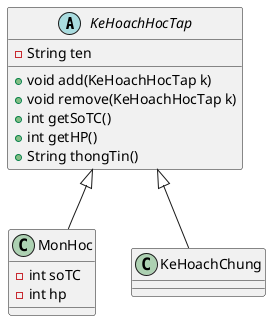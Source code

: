 @startuml

abstract class KeHoachHocTap {
    - String ten
    + void add(KeHoachHocTap k)
    + void remove(KeHoachHocTap k)
    + int getSoTC()
    + int getHP()
    + String thongTin()
}

class MonHoc {
    - int soTC
    - int hp
}

class KeHoachChung {
}

KeHoachHocTap <|-- MonHoc
KeHoachHocTap <|-- KeHoachChung

@enduml
